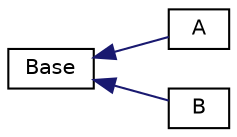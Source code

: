 digraph "Graphical Class Hierarchy"
{
 // INTERACTIVE_SVG=YES
  bgcolor="transparent";
  edge [fontname="Helvetica",fontsize="10",labelfontname="Helvetica",labelfontsize="10"];
  node [fontname="Helvetica",fontsize="10",shape=record];
  rankdir="LR";
  Node1 [label="Base",height=0.2,width=0.4,color="black",URL="$d3/da9/structBase.html"];
  Node1 -> Node2 [dir="back",color="midnightblue",fontsize="10",style="solid",fontname="Helvetica"];
  Node2 [label="A",height=0.2,width=0.4,color="black",URL="$d4/dc4/structA.html"];
  Node1 -> Node3 [dir="back",color="midnightblue",fontsize="10",style="solid",fontname="Helvetica"];
  Node3 [label="B",height=0.2,width=0.4,color="black",URL="$d9/db3/structB.html"];
}

